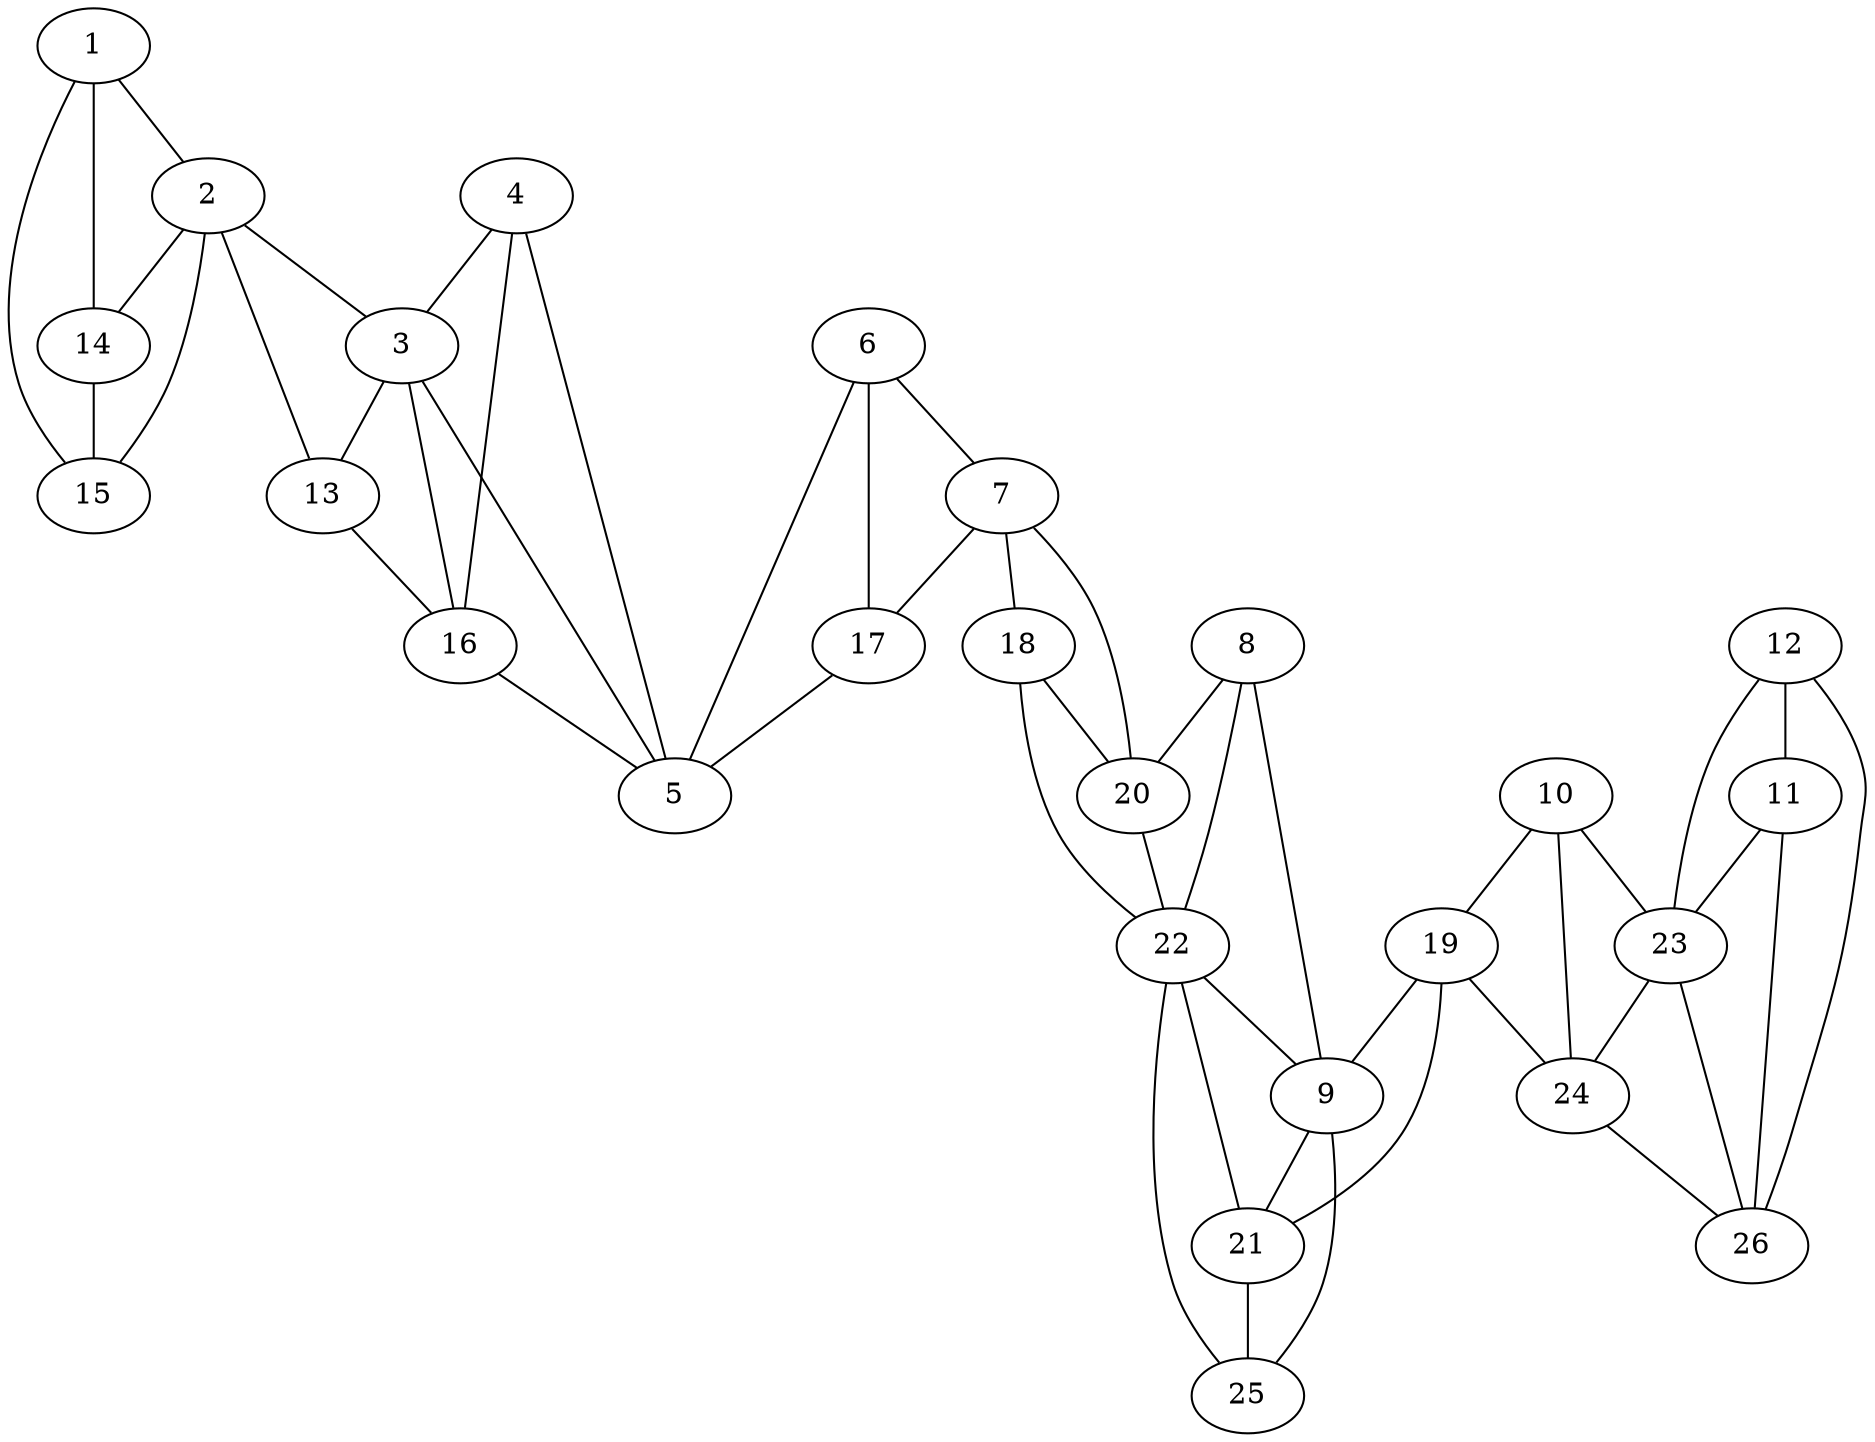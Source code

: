 graph pdb1ek5 {
	1	 [aaLength=14,
		sequence=GYIGSHTVLELLEA,
		type=0];
	2	 [aaLength=12,
		sequence=PESLRRVQELTG,
		type=0];
	1 -- 2	 [distance0="36.46458",
		frequency=1,
		type0=3];
	15	 [aaLength=5,
		sequence=KVLVT,
		type=1];
	1 -- 15	 [distance0="16.33805",
		frequency=1,
		type0=1];
	14	 [aaLength=6,
		sequence=LPVVID,
		type=1];
	2 -- 14	 [distance0="31.92514",
		frequency=1,
		type0=2];
	3	 [aaLength=12,
		sequence=DQGALQRLFKKY,
		type=0];
	2 -- 3	 [distance0="35.12992",
		frequency=1,
		type0=3];
	13	 [aaLength=4,
		sequence=EFEE,
		type=1];
	2 -- 13	 [distance0="30.33504",
		distance1="3.0",
		frequency=2,
		type0=1,
		type1=4];
	5	 [aaLength=24,
		sequence=KPLDYYRVNLTGTIQLLEIMKAHG,
		type=0];
	3 -- 5	 [distance0="33.11941",
		frequency=1,
		type0=3];
	3 -- 13	 [distance0="19.36277",
		frequency=1,
		type0=1];
	16	 [aaLength=6,
		sequence=FMAVIH,
		type=1];
	3 -- 16	 [distance0="21.90701",
		distance1="1.0",
		frequency=2,
		type0=2,
		type1=4];
	4	 [aaLength=8,
		sequence=AVGESVQK,
		type=0];
	4 -- 3	 [distance0="36.11182",
		frequency=1,
		type0=3];
	4 -- 5	 [distance0="17.88719",
		distance1="0.0",
		frequency=2,
		type0=1,
		type1=5];
	4 -- 16	 [distance0="21.06731",
		frequency=1,
		type0=2];
	6	 [aaLength=6,
		sequence=SATVYG,
		type=0];
	6 -- 5	 [distance0="37.74576",
		frequency=1,
		type0=3];
	7	 [aaLength=21,
		sequence=NPYGKSKFFIEEMIRDLCQAD,
		type=0];
	6 -- 7	 [distance0="25.8377",
		distance1="17.0",
		frequency=2,
		type0=2,
		type1=4];
	17	 [aaLength=5,
		sequence=NLVFS,
		type=1];
	6 -- 17	 [distance0="16.84875",
		frequency=1,
		type0=1];
	7 -- 17	 [distance0="29.53637",
		frequency=1,
		type0=3];
	18	 [aaLength=6,
		sequence=NAVLLR,
		type=1];
	7 -- 18	 [distance0="24.64543",
		distance1="3.0",
		frequency=2,
		type0=1,
		type1=4];
	8	 [aaLength=10,
		sequence=LMPYVSQVAI,
		type=0];
	9	 [aaLength=17,
		sequence=VVDLAKGHIAALRKLKE,
		type=0];
	8 -- 9	 [distance0="44.0108",
		frequency=1,
		type0=3];
	20	 [aaLength=3,
		sequence=NPT,
		type=1];
	8 -- 20	 [distance0="39.76647",
		frequency=1,
		type0=2];
	22	 [aaLength=4,
		sequence=LNVF,
		type=1];
	8 -- 22	 [distance0="36.95095",
		distance1="5.0",
		frequency=2,
		type0=1,
		type1=4];
	21	 [aaLength=3,
		sequence=YIH,
		type=1];
	9 -- 21	 [distance0="9.077868",
		frequency=1,
		type0=1];
	25	 [aaLength=2,
		sequence=VR,
		type=1];
	9 -- 25	 [distance0="10.45981",
		frequency=1,
		type0=2];
	10	 [aaLength=13,
		sequence=VLQMVQAMEKASG,
		type=0];
	24	 [aaLength=2,
		sequence=YS,
		type=1];
	10 -- 24	 [distance0="35.58426",
		frequency=1,
		type0=1];
	19	 [aaLength=5,
		sequence=CRIYN,
		type=1];
	10 -- 19	 [distance0="37.83172",
		frequency=1,
		type0=2];
	23	 [aaLength=4,
		sequence=YKVV,
		type=1];
	10 -- 23	 [distance0="39.38578",
		distance1="4.0",
		frequency=2,
		type0=3,
		type1=4];
	11	 [aaLength=9,
		sequence=PSLAQEELG,
		type=0];
	11 -- 23	 [distance0="23.57891",
		frequency=1,
		type0=2];
	26	 [aaLength=2,
		sequence=AC,
		type=1];
	11 -- 26	 [distance0="17.08698",
		frequency=1,
		type0=1];
	12	 [aaLength=16,
		sequence=GLDRMCEDLWRWQKQN,
		type=0];
	12 -- 11	 [distance0="27.40086",
		frequency=1,
		type0=1];
	12 -- 23	 [distance0="42.51508",
		frequency=1,
		type0=3];
	12 -- 26	 [distance0="34.74957",
		frequency=1,
		type0=2];
	13 -- 16	 [distance0="21.0",
		frequency=1,
		type0=2];
	14 -- 1	 [distance0="21.42269",
		frequency=1,
		type0=1];
	14 -- 15	 [distance0="24.0",
		frequency=1,
		type0=2];
	15 -- 2	 [distance0="49.59047",
		frequency=1,
		type0=3];
	16 -- 5	 [distance0="19.71782",
		frequency=1,
		type0=1];
	17 -- 5	 [distance0="27.21751",
		frequency=1,
		type0=2];
	18 -- 20	 [distance0="8.0",
		distance1="2.0",
		frequency=2,
		type0=1,
		type1=4];
	18 -- 22	 [distance0="44.0",
		frequency=1,
		type0=3];
	19 -- 24	 [distance0="11.0",
		distance1="6.0",
		frequency=2,
		type0=1,
		type1=4];
	19 -- 21	 [distance0="23.0",
		frequency=1,
		type0=3];
	19 -- 9	 [distance0="21.75793",
		frequency=1,
		type0=2];
	20 -- 7	 [distance0="32.48688",
		frequency=1,
		type0=2];
	20 -- 22	 [distance0="36.0",
		frequency=1,
		type0=3];
	21 -- 25	 [distance0="3.0",
		frequency=1,
		type0=1];
	22 -- 21	 [distance0="18.0",
		frequency=1,
		type0=2];
	22 -- 9	 [distance0="22.68056",
		frequency=1,
		type0=3];
	22 -- 25	 [distance0="15.0",
		distance1="11.0",
		frequency=2,
		type0=1,
		type1=4];
	23 -- 24	 [distance0="19.0",
		frequency=1,
		type0=2];
	23 -- 26	 [distance0="12.0",
		distance1="8.0",
		frequency=2,
		type0=1,
		type1=4];
	24 -- 26	 [distance0="31.0",
		frequency=1,
		type0=3];
}
